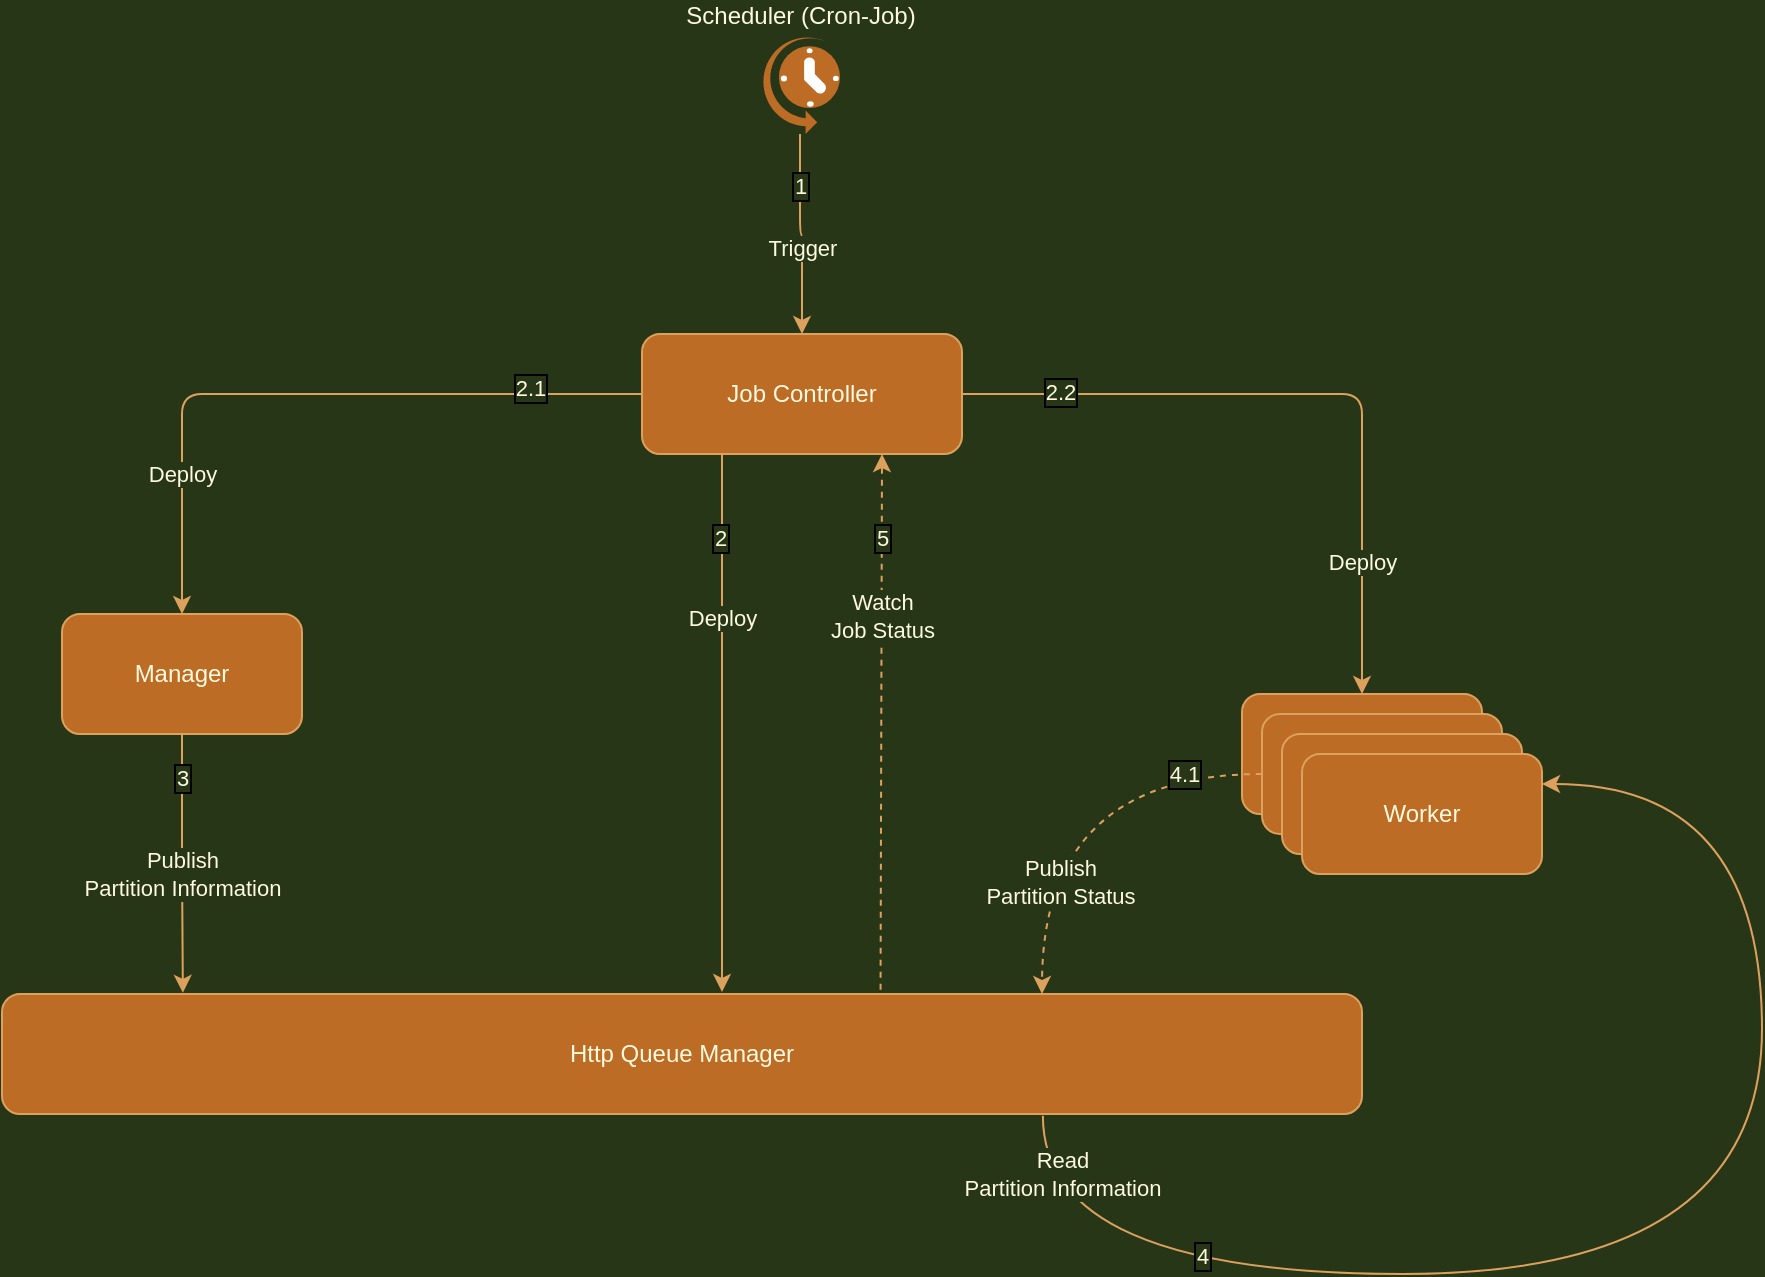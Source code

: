 <mxfile version="14.7.6" type="github">
  <diagram id="tJItVRqZhzQuj05DMi1-" name="Page-1">
    <mxGraphModel dx="1460" dy="1018" grid="1" gridSize="10" guides="1" tooltips="1" connect="1" arrows="1" fold="1" page="1" pageScale="1" pageWidth="1100" pageHeight="850" background="#283618" math="0" shadow="0">
      <root>
        <mxCell id="0" />
        <mxCell id="1" parent="0" />
        <mxCell id="j7GF4RcRgUKBaXRiywtZ-11" style="edgeStyle=orthogonalEdgeStyle;orthogonalLoop=1;jettySize=auto;html=1;entryX=0.133;entryY=-0.01;entryDx=0;entryDy=0;exitX=0.5;exitY=1;exitDx=0;exitDy=0;entryPerimeter=0;labelBackgroundColor=#283618;strokeColor=#DDA15E;fontColor=#FEFAE0;" parent="1" source="j7GF4RcRgUKBaXRiywtZ-1" target="j7GF4RcRgUKBaXRiywtZ-3" edge="1">
          <mxGeometry relative="1" as="geometry" />
        </mxCell>
        <mxCell id="j7GF4RcRgUKBaXRiywtZ-13" value="Publish&lt;br&gt;Partition Information" style="edgeLabel;html=1;align=center;verticalAlign=middle;resizable=0;points=[];rounded=1;labelBackgroundColor=#283618;fontColor=#FEFAE0;" parent="j7GF4RcRgUKBaXRiywtZ-11" vertex="1" connectable="0">
          <mxGeometry x="-0.326" y="-2" relative="1" as="geometry">
            <mxPoint x="2" y="26" as="offset" />
          </mxGeometry>
        </mxCell>
        <mxCell id="j7GF4RcRgUKBaXRiywtZ-35" value="3" style="edgeLabel;html=1;align=center;verticalAlign=middle;resizable=0;points=[];labelBorderColor=#000000;rounded=1;labelBackgroundColor=#283618;fontColor=#FEFAE0;" parent="j7GF4RcRgUKBaXRiywtZ-11" vertex="1" connectable="0">
          <mxGeometry x="-0.664" relative="1" as="geometry">
            <mxPoint as="offset" />
          </mxGeometry>
        </mxCell>
        <mxCell id="j7GF4RcRgUKBaXRiywtZ-1" value="Manager" style="whiteSpace=wrap;html=1;rounded=1;fillColor=#BC6C25;strokeColor=#DDA15E;fontColor=#FEFAE0;" parent="1" vertex="1">
          <mxGeometry x="150" y="430" width="120" height="60" as="geometry" />
        </mxCell>
        <mxCell id="j7GF4RcRgUKBaXRiywtZ-2" value="Worker" style="whiteSpace=wrap;html=1;rounded=1;fillColor=#BC6C25;strokeColor=#DDA15E;fontColor=#FEFAE0;" parent="1" vertex="1">
          <mxGeometry x="740" y="470" width="120" height="60" as="geometry" />
        </mxCell>
        <mxCell id="j7GF4RcRgUKBaXRiywtZ-3" value="Http Queue Manager" style="whiteSpace=wrap;html=1;rounded=1;fillColor=#BC6C25;strokeColor=#DDA15E;fontColor=#FEFAE0;" parent="1" vertex="1">
          <mxGeometry x="120" y="620" width="680" height="60" as="geometry" />
        </mxCell>
        <mxCell id="j7GF4RcRgUKBaXRiywtZ-5" style="edgeStyle=orthogonalEdgeStyle;orthogonalLoop=1;jettySize=auto;html=1;entryX=0.5;entryY=0;entryDx=0;entryDy=0;labelBackgroundColor=#283618;strokeColor=#DDA15E;fontColor=#FEFAE0;" parent="1" source="j7GF4RcRgUKBaXRiywtZ-4" target="j7GF4RcRgUKBaXRiywtZ-1" edge="1">
          <mxGeometry relative="1" as="geometry" />
        </mxCell>
        <mxCell id="j7GF4RcRgUKBaXRiywtZ-9" value="Deploy" style="edgeLabel;html=1;align=center;verticalAlign=middle;resizable=0;points=[];rounded=1;labelBackgroundColor=#283618;fontColor=#FEFAE0;" parent="j7GF4RcRgUKBaXRiywtZ-5" vertex="1" connectable="0">
          <mxGeometry x="0.251" relative="1" as="geometry">
            <mxPoint x="-18" y="40" as="offset" />
          </mxGeometry>
        </mxCell>
        <mxCell id="j7GF4RcRgUKBaXRiywtZ-33" value="2.1" style="edgeLabel;html=1;align=center;verticalAlign=middle;resizable=0;points=[];labelBorderColor=#000000;rounded=1;labelBackgroundColor=#283618;fontColor=#FEFAE0;" parent="j7GF4RcRgUKBaXRiywtZ-5" vertex="1" connectable="0">
          <mxGeometry x="-0.669" y="-3" relative="1" as="geometry">
            <mxPoint as="offset" />
          </mxGeometry>
        </mxCell>
        <mxCell id="j7GF4RcRgUKBaXRiywtZ-6" style="edgeStyle=orthogonalEdgeStyle;orthogonalLoop=1;jettySize=auto;html=1;entryX=0.5;entryY=0;entryDx=0;entryDy=0;labelBackgroundColor=#283618;strokeColor=#DDA15E;fontColor=#FEFAE0;" parent="1" source="j7GF4RcRgUKBaXRiywtZ-4" target="j7GF4RcRgUKBaXRiywtZ-2" edge="1">
          <mxGeometry relative="1" as="geometry" />
        </mxCell>
        <mxCell id="j7GF4RcRgUKBaXRiywtZ-10" value="Deploy" style="edgeLabel;html=1;align=center;verticalAlign=middle;resizable=0;points=[];rounded=1;labelBackgroundColor=#283618;fontColor=#FEFAE0;" parent="j7GF4RcRgUKBaXRiywtZ-6" vertex="1" connectable="0">
          <mxGeometry x="0.386" y="1" relative="1" as="geometry">
            <mxPoint x="-1" y="41" as="offset" />
          </mxGeometry>
        </mxCell>
        <mxCell id="j7GF4RcRgUKBaXRiywtZ-34" value="2.2" style="edgeLabel;html=1;align=center;verticalAlign=middle;resizable=0;points=[];labelBorderColor=#000000;rounded=1;labelBackgroundColor=#283618;fontColor=#FEFAE0;" parent="j7GF4RcRgUKBaXRiywtZ-6" vertex="1" connectable="0">
          <mxGeometry x="-0.719" y="1" relative="1" as="geometry">
            <mxPoint as="offset" />
          </mxGeometry>
        </mxCell>
        <mxCell id="j7GF4RcRgUKBaXRiywtZ-4" value="Job Controller" style="whiteSpace=wrap;html=1;rounded=1;fillColor=#BC6C25;strokeColor=#DDA15E;fontColor=#FEFAE0;" parent="1" vertex="1">
          <mxGeometry x="440" y="290" width="160" height="60" as="geometry" />
        </mxCell>
        <mxCell id="j7GF4RcRgUKBaXRiywtZ-24" style="edgeStyle=orthogonalEdgeStyle;orthogonalLoop=1;jettySize=auto;html=1;exitX=0;exitY=0.5;exitDx=0;exitDy=0;dashed=1;labelBackgroundColor=#283618;strokeColor=#DDA15E;fontColor=#FEFAE0;curved=1;" parent="1" source="j7GF4RcRgUKBaXRiywtZ-14" edge="1">
          <mxGeometry relative="1" as="geometry">
            <mxPoint x="640" y="620" as="targetPoint" />
          </mxGeometry>
        </mxCell>
        <mxCell id="j7GF4RcRgUKBaXRiywtZ-25" value="Publish&lt;br&gt;Partition Status" style="edgeLabel;html=1;align=center;verticalAlign=middle;resizable=0;points=[];rounded=1;labelBackgroundColor=#283618;fontColor=#FEFAE0;" parent="j7GF4RcRgUKBaXRiywtZ-24" vertex="1" connectable="0">
          <mxGeometry x="-0.319" y="-1" relative="1" as="geometry">
            <mxPoint x="-27" y="55" as="offset" />
          </mxGeometry>
        </mxCell>
        <mxCell id="j7GF4RcRgUKBaXRiywtZ-38" value="4.1" style="edgeLabel;html=1;align=center;verticalAlign=middle;resizable=0;points=[];labelBorderColor=#000000;rounded=1;labelBackgroundColor=#283618;fontColor=#FEFAE0;" parent="j7GF4RcRgUKBaXRiywtZ-24" vertex="1" connectable="0">
          <mxGeometry x="-0.557" relative="1" as="geometry">
            <mxPoint x="9" as="offset" />
          </mxGeometry>
        </mxCell>
        <mxCell id="j7GF4RcRgUKBaXRiywtZ-14" value="Worker" style="whiteSpace=wrap;html=1;rounded=1;fillColor=#BC6C25;strokeColor=#DDA15E;fontColor=#FEFAE0;" parent="1" vertex="1">
          <mxGeometry x="750" y="480" width="120" height="60" as="geometry" />
        </mxCell>
        <mxCell id="j7GF4RcRgUKBaXRiywtZ-15" value="Worker" style="whiteSpace=wrap;html=1;rounded=1;fillColor=#BC6C25;strokeColor=#DDA15E;fontColor=#FEFAE0;" parent="1" vertex="1">
          <mxGeometry x="760" y="490" width="120" height="60" as="geometry" />
        </mxCell>
        <mxCell id="j7GF4RcRgUKBaXRiywtZ-16" value="Worker" style="whiteSpace=wrap;html=1;rounded=1;fillColor=#BC6C25;strokeColor=#DDA15E;fontColor=#FEFAE0;" parent="1" vertex="1">
          <mxGeometry x="770" y="500" width="120" height="60" as="geometry" />
        </mxCell>
        <mxCell id="j7GF4RcRgUKBaXRiywtZ-40" style="edgeStyle=orthogonalEdgeStyle;orthogonalLoop=1;jettySize=auto;html=1;startArrow=none;startFill=0;endArrow=classic;endFill=1;labelBackgroundColor=#283618;strokeColor=#DDA15E;fontColor=#FEFAE0;" parent="1" source="j7GF4RcRgUKBaXRiywtZ-28" target="j7GF4RcRgUKBaXRiywtZ-4" edge="1">
          <mxGeometry relative="1" as="geometry" />
        </mxCell>
        <mxCell id="j7GF4RcRgUKBaXRiywtZ-41" value="Trigger" style="edgeLabel;html=1;align=center;verticalAlign=middle;resizable=0;points=[];rounded=1;labelBackgroundColor=#283618;fontColor=#FEFAE0;" parent="j7GF4RcRgUKBaXRiywtZ-40" vertex="1" connectable="0">
          <mxGeometry x="0.147" relative="1" as="geometry">
            <mxPoint as="offset" />
          </mxGeometry>
        </mxCell>
        <mxCell id="j7GF4RcRgUKBaXRiywtZ-42" value="1" style="edgeLabel;html=1;align=center;verticalAlign=middle;resizable=0;points=[];labelBorderColor=#000000;rounded=1;labelBackgroundColor=#283618;fontColor=#FEFAE0;" parent="j7GF4RcRgUKBaXRiywtZ-40" vertex="1" connectable="0">
          <mxGeometry x="-0.294" relative="1" as="geometry">
            <mxPoint y="-10" as="offset" />
          </mxGeometry>
        </mxCell>
        <mxCell id="j7GF4RcRgUKBaXRiywtZ-28" value="Scheduler (Cron-Job)" style="verticalLabelPosition=top;html=1;verticalAlign=bottom;align=center;strokeColor=none;fillColor=#BC6C25;shape=mxgraph.azure.scheduler;pointerEvents=1;labelPosition=center;rounded=1;fontColor=#FEFAE0;" parent="1" vertex="1">
          <mxGeometry x="499" y="140" width="40" height="50" as="geometry" />
        </mxCell>
        <mxCell id="j7GF4RcRgUKBaXRiywtZ-43" value="" style="endArrow=classic;html=1;entryX=1;entryY=0.25;entryDx=0;entryDy=0;labelBackgroundColor=#283618;strokeColor=#DDA15E;fontColor=#FEFAE0;exitX=0.616;exitY=1.014;exitDx=0;exitDy=0;exitPerimeter=0;edgeStyle=orthogonalEdgeStyle;curved=1;" parent="1" target="j7GF4RcRgUKBaXRiywtZ-16" edge="1">
          <mxGeometry width="50" height="50" relative="1" as="geometry">
            <mxPoint x="640.44" y="680.84" as="sourcePoint" />
            <mxPoint x="933" y="471" as="targetPoint" />
            <Array as="points">
              <mxPoint x="640" y="760" />
              <mxPoint x="1000" y="760" />
              <mxPoint x="1000" y="515" />
            </Array>
          </mxGeometry>
        </mxCell>
        <mxCell id="j7GF4RcRgUKBaXRiywtZ-44" value="Read&lt;br&gt;Partition Information" style="edgeLabel;html=1;align=center;verticalAlign=middle;resizable=0;points=[];rounded=1;labelBackgroundColor=#283618;fontColor=#FEFAE0;" parent="j7GF4RcRgUKBaXRiywtZ-43" vertex="1" connectable="0">
          <mxGeometry x="-0.076" relative="1" as="geometry">
            <mxPoint x="-278" y="-50" as="offset" />
          </mxGeometry>
        </mxCell>
        <mxCell id="j7GF4RcRgUKBaXRiywtZ-45" value="4" style="edgeLabel;html=1;align=center;verticalAlign=middle;resizable=0;points=[];labelBorderColor=#000000;rounded=1;labelBackgroundColor=#283618;fontColor=#FEFAE0;" parent="j7GF4RcRgUKBaXRiywtZ-43" vertex="1" connectable="0">
          <mxGeometry x="0.579" relative="1" as="geometry">
            <mxPoint x="-280" y="178" as="offset" />
          </mxGeometry>
        </mxCell>
        <mxCell id="j7GF4RcRgUKBaXRiywtZ-46" value="" style="endArrow=classic;html=1;entryX=0.75;entryY=1;entryDx=0;entryDy=0;exitX=0.646;exitY=-0.036;exitDx=0;exitDy=0;exitPerimeter=0;dashed=1;labelBackgroundColor=#283618;strokeColor=#DDA15E;fontColor=#FEFAE0;" parent="1" source="j7GF4RcRgUKBaXRiywtZ-3" target="j7GF4RcRgUKBaXRiywtZ-4" edge="1">
          <mxGeometry width="50" height="50" relative="1" as="geometry">
            <mxPoint x="570" y="550" as="sourcePoint" />
            <mxPoint x="620" y="500" as="targetPoint" />
          </mxGeometry>
        </mxCell>
        <mxCell id="j7GF4RcRgUKBaXRiywtZ-47" value="Watch&lt;br&gt;Job Status" style="edgeLabel;html=1;align=center;verticalAlign=middle;resizable=0;points=[];rounded=1;labelBackgroundColor=#283618;fontColor=#FEFAE0;" parent="j7GF4RcRgUKBaXRiywtZ-46" vertex="1" connectable="0">
          <mxGeometry x="0.324" relative="1" as="geometry">
            <mxPoint y="-10" as="offset" />
          </mxGeometry>
        </mxCell>
        <mxCell id="j7GF4RcRgUKBaXRiywtZ-51" value="5" style="edgeLabel;html=1;align=center;verticalAlign=middle;resizable=0;points=[];labelBorderColor=#000000;rounded=1;labelBackgroundColor=#283618;fontColor=#FEFAE0;" parent="j7GF4RcRgUKBaXRiywtZ-46" vertex="1" connectable="0">
          <mxGeometry x="0.794" relative="1" as="geometry">
            <mxPoint y="14" as="offset" />
          </mxGeometry>
        </mxCell>
        <mxCell id="j7GF4RcRgUKBaXRiywtZ-48" value="" style="endArrow=classic;html=1;exitX=0.25;exitY=1;exitDx=0;exitDy=0;labelBackgroundColor=#283618;strokeColor=#DDA15E;fontColor=#FEFAE0;" parent="1" source="j7GF4RcRgUKBaXRiywtZ-4" edge="1">
          <mxGeometry width="50" height="50" relative="1" as="geometry">
            <mxPoint x="570" y="550" as="sourcePoint" />
            <mxPoint x="480" y="619" as="targetPoint" />
          </mxGeometry>
        </mxCell>
        <mxCell id="j7GF4RcRgUKBaXRiywtZ-49" value="Deploy" style="edgeLabel;html=1;align=center;verticalAlign=middle;resizable=0;points=[];rounded=1;labelBackgroundColor=#283618;fontColor=#FEFAE0;" parent="j7GF4RcRgUKBaXRiywtZ-48" vertex="1" connectable="0">
          <mxGeometry x="-0.32" relative="1" as="geometry">
            <mxPoint y="-10" as="offset" />
          </mxGeometry>
        </mxCell>
        <mxCell id="j7GF4RcRgUKBaXRiywtZ-50" value="2" style="edgeLabel;html=1;align=center;verticalAlign=middle;resizable=0;points=[];labelBorderColor=#000000;rounded=1;labelBackgroundColor=#283618;fontColor=#FEFAE0;" parent="j7GF4RcRgUKBaXRiywtZ-48" vertex="1" connectable="0">
          <mxGeometry x="-0.783" y="-1" relative="1" as="geometry">
            <mxPoint y="13" as="offset" />
          </mxGeometry>
        </mxCell>
      </root>
    </mxGraphModel>
  </diagram>
</mxfile>
